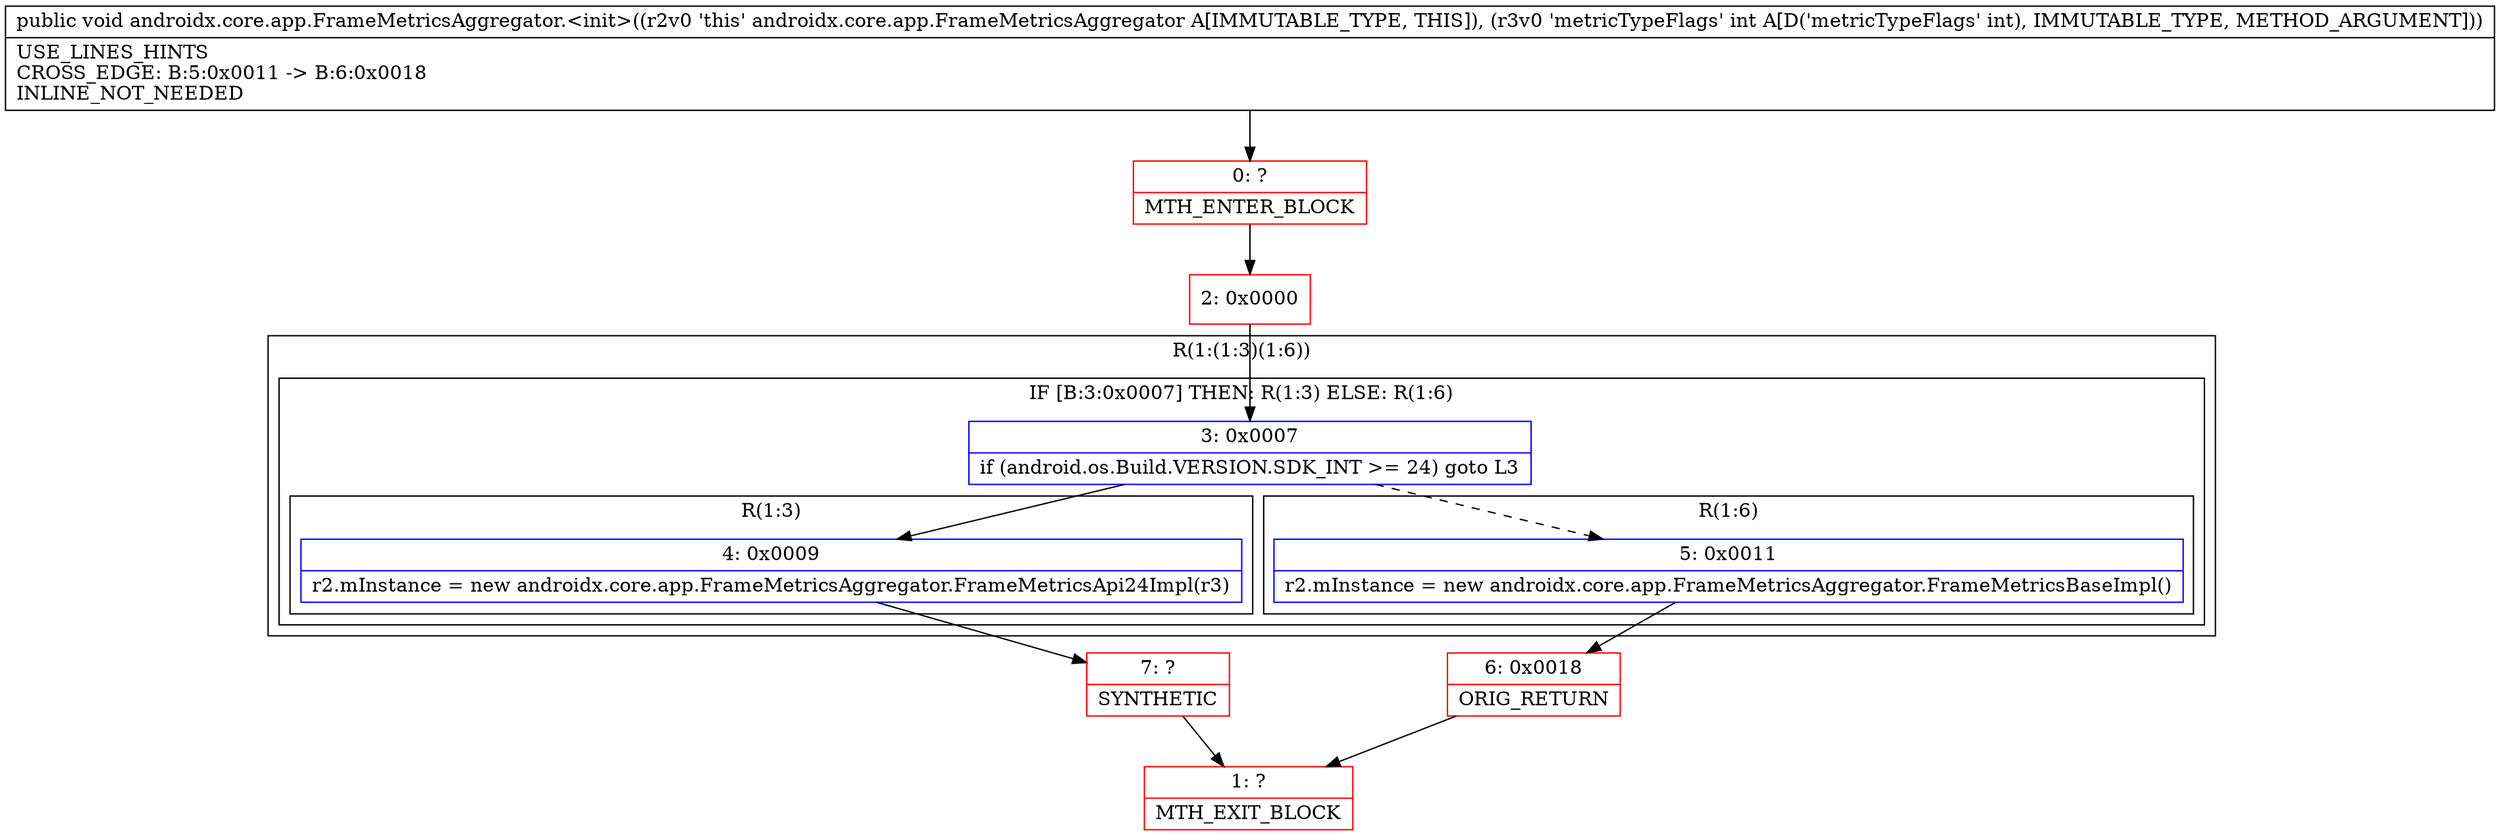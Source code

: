 digraph "CFG forandroidx.core.app.FrameMetricsAggregator.\<init\>(I)V" {
subgraph cluster_Region_901007755 {
label = "R(1:(1:3)(1:6))";
node [shape=record,color=blue];
subgraph cluster_IfRegion_344160196 {
label = "IF [B:3:0x0007] THEN: R(1:3) ELSE: R(1:6)";
node [shape=record,color=blue];
Node_3 [shape=record,label="{3\:\ 0x0007|if (android.os.Build.VERSION.SDK_INT \>= 24) goto L3\l}"];
subgraph cluster_Region_533343520 {
label = "R(1:3)";
node [shape=record,color=blue];
Node_4 [shape=record,label="{4\:\ 0x0009|r2.mInstance = new androidx.core.app.FrameMetricsAggregator.FrameMetricsApi24Impl(r3)\l}"];
}
subgraph cluster_Region_1516966287 {
label = "R(1:6)";
node [shape=record,color=blue];
Node_5 [shape=record,label="{5\:\ 0x0011|r2.mInstance = new androidx.core.app.FrameMetricsAggregator.FrameMetricsBaseImpl()\l}"];
}
}
}
Node_0 [shape=record,color=red,label="{0\:\ ?|MTH_ENTER_BLOCK\l}"];
Node_2 [shape=record,color=red,label="{2\:\ 0x0000}"];
Node_7 [shape=record,color=red,label="{7\:\ ?|SYNTHETIC\l}"];
Node_1 [shape=record,color=red,label="{1\:\ ?|MTH_EXIT_BLOCK\l}"];
Node_6 [shape=record,color=red,label="{6\:\ 0x0018|ORIG_RETURN\l}"];
MethodNode[shape=record,label="{public void androidx.core.app.FrameMetricsAggregator.\<init\>((r2v0 'this' androidx.core.app.FrameMetricsAggregator A[IMMUTABLE_TYPE, THIS]), (r3v0 'metricTypeFlags' int A[D('metricTypeFlags' int), IMMUTABLE_TYPE, METHOD_ARGUMENT]))  | USE_LINES_HINTS\lCROSS_EDGE: B:5:0x0011 \-\> B:6:0x0018\lINLINE_NOT_NEEDED\l}"];
MethodNode -> Node_0;Node_3 -> Node_4;
Node_3 -> Node_5[style=dashed];
Node_4 -> Node_7;
Node_5 -> Node_6;
Node_0 -> Node_2;
Node_2 -> Node_3;
Node_7 -> Node_1;
Node_6 -> Node_1;
}

